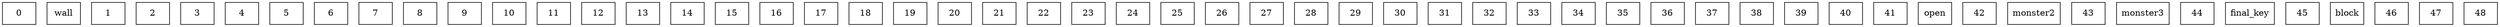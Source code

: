 graph room {
 node [shape="box"]; 0wall [pos="1,1!"]; 1wall [pos="2,1!"]; 2wall [pos="3,1!"]; 3wall [pos="4,1!"]; 4wall [pos="5,1!"]; 5wall [pos="6,1!"]; 6wall [pos="7,1!"]; 7wall [pos="8,1!"]; 8wall [pos="9,1!"]; 9wall [pos="10,1!"]; 10wall [pos="11,1!"]; 11wall [pos="12,1!"]; 12wall [pos="13,1!"]; 13wall [pos="14,1!"]; 14wall [pos="1,2!"]; 15wall [pos="14,2!"]; 16wall [pos="1,3!"]; 17wall [pos="14,3!"]; 18wall [pos="1,4!"]; 19wall [pos="14,4!"]; 20wall [pos="1,5!"]; 21wall [pos="14,5!"]; 22wall [pos="1,6!"]; 23wall [pos="14,6!"]; 24wall [pos="1,7!"]; 25wall [pos="14,7!"]; 26wall [pos="1,8!"]; 27wall [pos="14,8!"]; 28wall [pos="1,9!"]; 29wall [pos="2,9!"]; 30wall [pos="3,9!"]; 31wall [pos="4,9!"]; 32wall [pos="5,9!"]; 33wall [pos="6,9!"]; 34wall [pos="8,9!"]; 35wall [pos="9,9!"]; 36wall [pos="10,9!"]; 37wall [pos="11,9!"]; 38wall [pos="12,9!"]; 39wall [pos="13,9!"]; 40wall [pos="14,9!"]; 41open [pos="7,9!"]; 42monster2 [pos="6,4!"]; 43monster3 [pos="4,4!"]; 44final_key [pos="3,7!"]; 45block [pos="5,4!"]; 46block [pos="10,4!"]; 47block [pos="5,6!"]; 48block [pos="10,6!"]; }